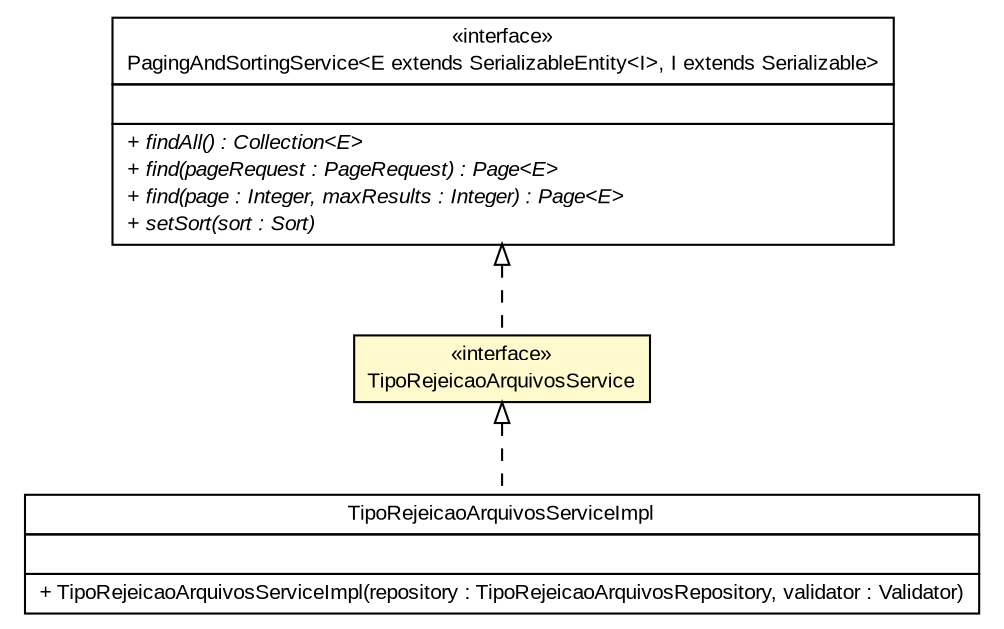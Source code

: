 #!/usr/local/bin/dot
#
# Class diagram 
# Generated by UMLGraph version R5_6 (http://www.umlgraph.org/)
#

digraph G {
	edge [fontname="arial",fontsize=10,labelfontname="arial",labelfontsize=10];
	node [fontname="arial",fontsize=10,shape=plaintext];
	nodesep=0.25;
	ranksep=0.5;
	// br.gov.to.sefaz.common.service.iface.PagingAndSortingService<E extends br.gov.to.sefaz.common.model.SerializableEntity<I>, I extends java.io.Serializable>
	c1311 [label=<<table title="br.gov.to.sefaz.common.service.iface.PagingAndSortingService" border="0" cellborder="1" cellspacing="0" cellpadding="2" port="p" href="../../../common/service/iface/PagingAndSortingService.html">
		<tr><td><table border="0" cellspacing="0" cellpadding="1">
<tr><td align="center" balign="center"> &#171;interface&#187; </td></tr>
<tr><td align="center" balign="center"> PagingAndSortingService&lt;E extends SerializableEntity&lt;I&gt;, I extends Serializable&gt; </td></tr>
		</table></td></tr>
		<tr><td><table border="0" cellspacing="0" cellpadding="1">
<tr><td align="left" balign="left">  </td></tr>
		</table></td></tr>
		<tr><td><table border="0" cellspacing="0" cellpadding="1">
<tr><td align="left" balign="left"><font face="arial italic" point-size="10.0"> + findAll() : Collection&lt;E&gt; </font></td></tr>
<tr><td align="left" balign="left"><font face="arial italic" point-size="10.0"> + find(pageRequest : PageRequest) : Page&lt;E&gt; </font></td></tr>
<tr><td align="left" balign="left"><font face="arial italic" point-size="10.0"> + find(page : Integer, maxResults : Integer) : Page&lt;E&gt; </font></td></tr>
<tr><td align="left" balign="left"><font face="arial italic" point-size="10.0"> + setSort(sort : Sort) </font></td></tr>
		</table></td></tr>
		</table>>, URL="../../../common/service/iface/PagingAndSortingService.html", fontname="arial", fontcolor="black", fontsize=10.0];
	// br.gov.to.sefaz.arr.service.TipoRejeicaoArquivosServiceImpl
	c1326 [label=<<table title="br.gov.to.sefaz.arr.service.TipoRejeicaoArquivosServiceImpl" border="0" cellborder="1" cellspacing="0" cellpadding="2" port="p" href="../TipoRejeicaoArquivosServiceImpl.html">
		<tr><td><table border="0" cellspacing="0" cellpadding="1">
<tr><td align="center" balign="center"> TipoRejeicaoArquivosServiceImpl </td></tr>
		</table></td></tr>
		<tr><td><table border="0" cellspacing="0" cellpadding="1">
<tr><td align="left" balign="left">  </td></tr>
		</table></td></tr>
		<tr><td><table border="0" cellspacing="0" cellpadding="1">
<tr><td align="left" balign="left"> + TipoRejeicaoArquivosServiceImpl(repository : TipoRejeicaoArquivosRepository, validator : Validator) </td></tr>
		</table></td></tr>
		</table>>, URL="../TipoRejeicaoArquivosServiceImpl.html", fontname="arial", fontcolor="black", fontsize=10.0];
	// br.gov.to.sefaz.arr.service.iface.TipoRejeicaoArquivosService
	c1328 [label=<<table title="br.gov.to.sefaz.arr.service.iface.TipoRejeicaoArquivosService" border="0" cellborder="1" cellspacing="0" cellpadding="2" port="p" bgcolor="lemonChiffon" href="./TipoRejeicaoArquivosService.html">
		<tr><td><table border="0" cellspacing="0" cellpadding="1">
<tr><td align="center" balign="center"> &#171;interface&#187; </td></tr>
<tr><td align="center" balign="center"> TipoRejeicaoArquivosService </td></tr>
		</table></td></tr>
		</table>>, URL="./TipoRejeicaoArquivosService.html", fontname="arial", fontcolor="black", fontsize=10.0];
	//br.gov.to.sefaz.arr.service.TipoRejeicaoArquivosServiceImpl implements br.gov.to.sefaz.arr.service.iface.TipoRejeicaoArquivosService
	c1328:p -> c1326:p [dir=back,arrowtail=empty,style=dashed];
	//br.gov.to.sefaz.arr.service.iface.TipoRejeicaoArquivosService implements br.gov.to.sefaz.common.service.iface.PagingAndSortingService<E extends br.gov.to.sefaz.common.model.SerializableEntity<I>, I extends java.io.Serializable>
	c1311:p -> c1328:p [dir=back,arrowtail=empty,style=dashed];
}

